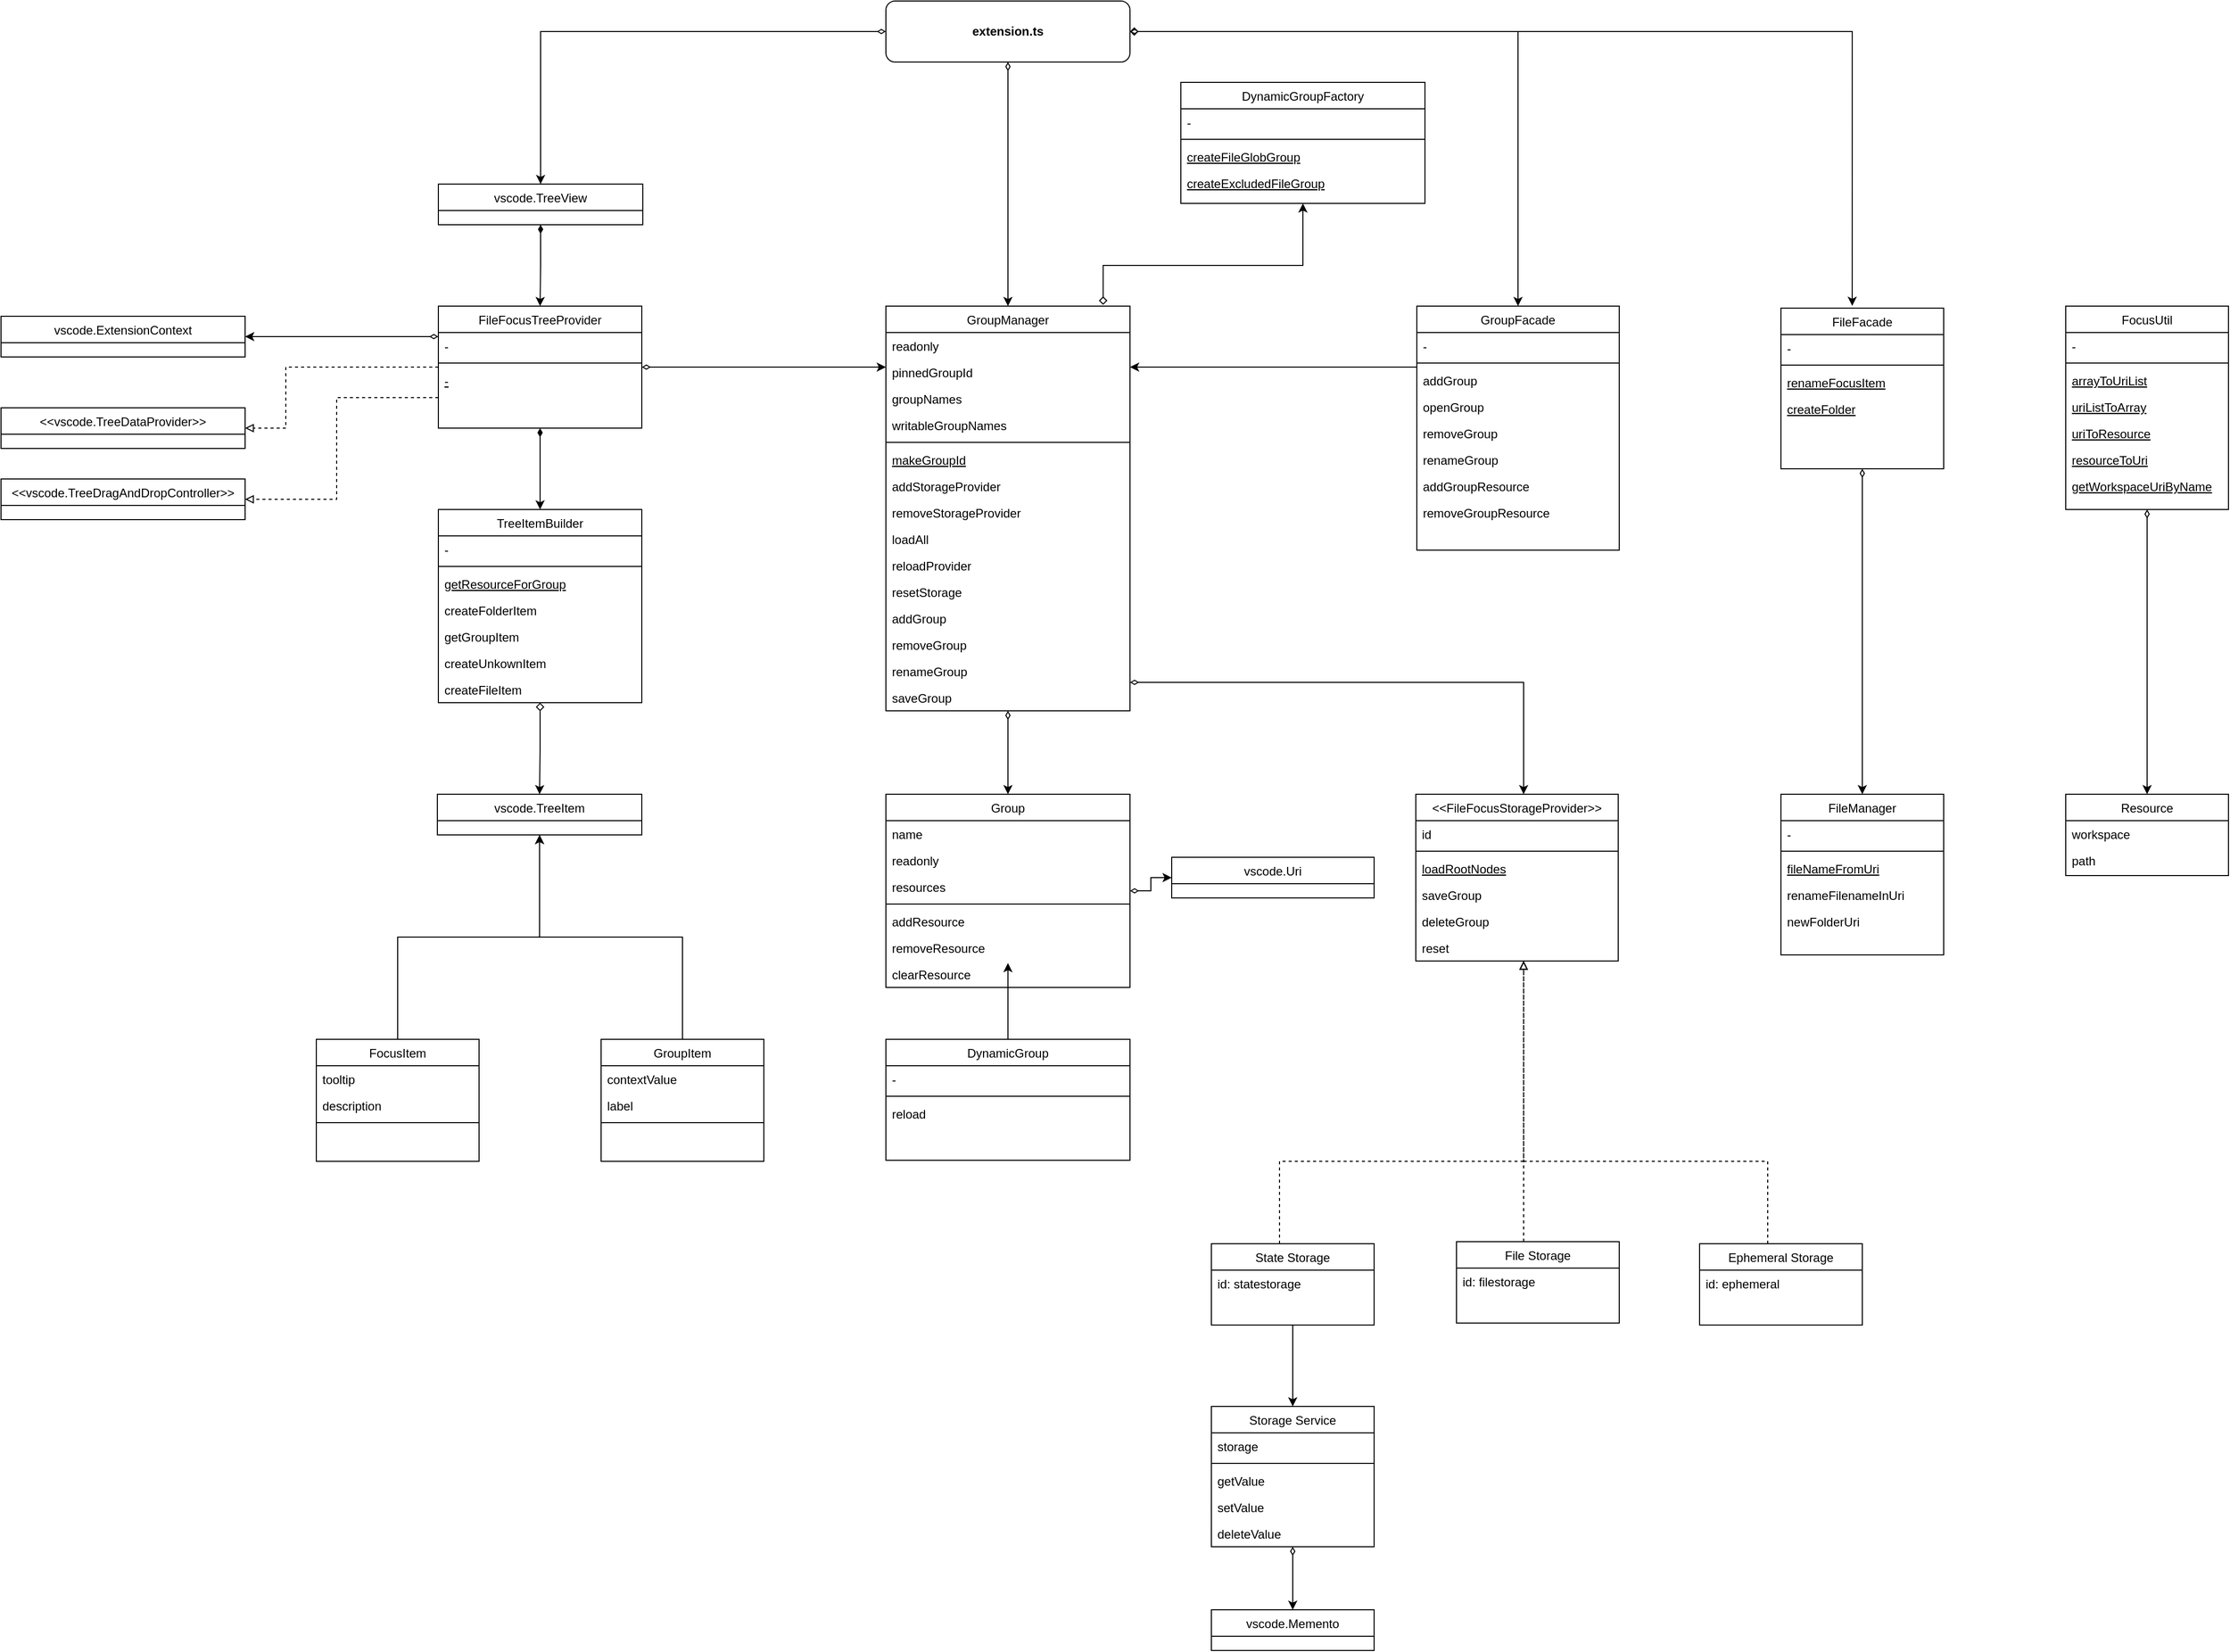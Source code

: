 <mxfile>
    <diagram id="C5RBs43oDa-KdzZeNtuy" name="Page-1">
        <mxGraphModel dx="151" dy="1653" grid="1" gridSize="10" guides="1" tooltips="1" connect="1" arrows="1" fold="1" page="1" pageScale="1" pageWidth="827" pageHeight="1169" math="0" shadow="0">
            <root>
                <mxCell id="WIyWlLk6GJQsqaUBKTNV-0"/>
                <mxCell id="WIyWlLk6GJQsqaUBKTNV-1" parent="WIyWlLk6GJQsqaUBKTNV-0"/>
                <mxCell id="tb0Ajru5CgpvKeTH0IVj-157" style="edgeStyle=orthogonalEdgeStyle;rounded=0;orthogonalLoop=1;jettySize=auto;html=1;entryX=0.5;entryY=0;entryDx=0;entryDy=0;startArrow=diamondThin;startFill=0;" parent="WIyWlLk6GJQsqaUBKTNV-1" source="tb0Ajru5CgpvKeTH0IVj-0" target="tb0Ajru5CgpvKeTH0IVj-155" edge="1">
                    <mxGeometry relative="1" as="geometry"/>
                </mxCell>
                <mxCell id="tb0Ajru5CgpvKeTH0IVj-0" value="Storage Service" style="swimlane;fontStyle=0;align=center;verticalAlign=top;childLayout=stackLayout;horizontal=1;startSize=26;horizontalStack=0;resizeParent=1;resizeLast=0;collapsible=1;marginBottom=0;rounded=0;shadow=0;strokeWidth=1;" parent="WIyWlLk6GJQsqaUBKTNV-1" vertex="1">
                    <mxGeometry x="2080" y="1162" width="160" height="138" as="geometry">
                        <mxRectangle x="130" y="380" width="160" height="26" as="alternateBounds"/>
                    </mxGeometry>
                </mxCell>
                <mxCell id="tb0Ajru5CgpvKeTH0IVj-1" value="storage" style="text;align=left;verticalAlign=top;spacingLeft=4;spacingRight=4;overflow=hidden;rotatable=0;points=[[0,0.5],[1,0.5]];portConstraint=eastwest;" parent="tb0Ajru5CgpvKeTH0IVj-0" vertex="1">
                    <mxGeometry y="26" width="160" height="26" as="geometry"/>
                </mxCell>
                <mxCell id="tb0Ajru5CgpvKeTH0IVj-3" value="" style="line;html=1;strokeWidth=1;align=left;verticalAlign=middle;spacingTop=-1;spacingLeft=3;spacingRight=3;rotatable=0;labelPosition=right;points=[];portConstraint=eastwest;" parent="tb0Ajru5CgpvKeTH0IVj-0" vertex="1">
                    <mxGeometry y="52" width="160" height="8" as="geometry"/>
                </mxCell>
                <mxCell id="tb0Ajru5CgpvKeTH0IVj-4" value="getValue" style="text;align=left;verticalAlign=top;spacingLeft=4;spacingRight=4;overflow=hidden;rotatable=0;points=[[0,0.5],[1,0.5]];portConstraint=eastwest;fontStyle=0" parent="tb0Ajru5CgpvKeTH0IVj-0" vertex="1">
                    <mxGeometry y="60" width="160" height="26" as="geometry"/>
                </mxCell>
                <mxCell id="tb0Ajru5CgpvKeTH0IVj-5" value="setValue" style="text;align=left;verticalAlign=top;spacingLeft=4;spacingRight=4;overflow=hidden;rotatable=0;points=[[0,0.5],[1,0.5]];portConstraint=eastwest;" parent="tb0Ajru5CgpvKeTH0IVj-0" vertex="1">
                    <mxGeometry y="86" width="160" height="26" as="geometry"/>
                </mxCell>
                <mxCell id="tb0Ajru5CgpvKeTH0IVj-156" value="deleteValue" style="text;align=left;verticalAlign=top;spacingLeft=4;spacingRight=4;overflow=hidden;rotatable=0;points=[[0,0.5],[1,0.5]];portConstraint=eastwest;" parent="tb0Ajru5CgpvKeTH0IVj-0" vertex="1">
                    <mxGeometry y="112" width="160" height="26" as="geometry"/>
                </mxCell>
                <mxCell id="tb0Ajru5CgpvKeTH0IVj-40" style="edgeStyle=orthogonalEdgeStyle;rounded=0;orthogonalLoop=1;jettySize=auto;html=1;dashed=1;endArrow=block;endFill=0;" parent="WIyWlLk6GJQsqaUBKTNV-1" source="tb0Ajru5CgpvKeTH0IVj-13" target="tb0Ajru5CgpvKeTH0IVj-28" edge="1">
                    <mxGeometry relative="1" as="geometry">
                        <Array as="points">
                            <mxPoint x="2147" y="921"/>
                            <mxPoint x="2387" y="921"/>
                        </Array>
                    </mxGeometry>
                </mxCell>
                <mxCell id="tb0Ajru5CgpvKeTH0IVj-158" style="edgeStyle=orthogonalEdgeStyle;rounded=0;orthogonalLoop=1;jettySize=auto;html=1;entryX=0.5;entryY=0;entryDx=0;entryDy=0;" parent="WIyWlLk6GJQsqaUBKTNV-1" source="tb0Ajru5CgpvKeTH0IVj-13" target="tb0Ajru5CgpvKeTH0IVj-0" edge="1">
                    <mxGeometry relative="1" as="geometry"/>
                </mxCell>
                <mxCell id="tb0Ajru5CgpvKeTH0IVj-13" value="State Storage" style="swimlane;fontStyle=0;align=center;verticalAlign=top;childLayout=stackLayout;horizontal=1;startSize=26;horizontalStack=0;resizeParent=1;resizeLast=0;collapsible=1;marginBottom=0;rounded=0;shadow=0;strokeWidth=1;" parent="WIyWlLk6GJQsqaUBKTNV-1" vertex="1">
                    <mxGeometry x="2080" y="1002" width="160" height="80" as="geometry">
                        <mxRectangle x="130" y="380" width="160" height="26" as="alternateBounds"/>
                    </mxGeometry>
                </mxCell>
                <mxCell id="tb0Ajru5CgpvKeTH0IVj-14" value="id: statestorage" style="text;align=left;verticalAlign=top;spacingLeft=4;spacingRight=4;overflow=hidden;rotatable=0;points=[[0,0.5],[1,0.5]];portConstraint=eastwest;" parent="tb0Ajru5CgpvKeTH0IVj-13" vertex="1">
                    <mxGeometry y="26" width="160" height="26" as="geometry"/>
                </mxCell>
                <mxCell id="tb0Ajru5CgpvKeTH0IVj-41" style="edgeStyle=orthogonalEdgeStyle;rounded=0;orthogonalLoop=1;jettySize=auto;html=1;dashed=1;endArrow=block;endFill=0;" parent="WIyWlLk6GJQsqaUBKTNV-1" source="tb0Ajru5CgpvKeTH0IVj-18" target="tb0Ajru5CgpvKeTH0IVj-28" edge="1">
                    <mxGeometry relative="1" as="geometry">
                        <Array as="points">
                            <mxPoint x="2387" y="893"/>
                            <mxPoint x="2387" y="893"/>
                        </Array>
                    </mxGeometry>
                </mxCell>
                <mxCell id="tb0Ajru5CgpvKeTH0IVj-18" value="File Storage" style="swimlane;fontStyle=0;align=center;verticalAlign=top;childLayout=stackLayout;horizontal=1;startSize=26;horizontalStack=0;resizeParent=1;resizeLast=0;collapsible=1;marginBottom=0;rounded=0;shadow=0;strokeWidth=1;" parent="WIyWlLk6GJQsqaUBKTNV-1" vertex="1">
                    <mxGeometry x="2321" y="1000" width="160" height="80" as="geometry">
                        <mxRectangle x="130" y="380" width="160" height="26" as="alternateBounds"/>
                    </mxGeometry>
                </mxCell>
                <mxCell id="tb0Ajru5CgpvKeTH0IVj-19" value="id: filestorage" style="text;align=left;verticalAlign=top;spacingLeft=4;spacingRight=4;overflow=hidden;rotatable=0;points=[[0,0.5],[1,0.5]];portConstraint=eastwest;" parent="tb0Ajru5CgpvKeTH0IVj-18" vertex="1">
                    <mxGeometry y="26" width="160" height="26" as="geometry"/>
                </mxCell>
                <mxCell id="tb0Ajru5CgpvKeTH0IVj-39" style="edgeStyle=orthogonalEdgeStyle;rounded=0;orthogonalLoop=1;jettySize=auto;html=1;dashed=1;endArrow=block;endFill=0;" parent="WIyWlLk6GJQsqaUBKTNV-1" source="tb0Ajru5CgpvKeTH0IVj-23" target="tb0Ajru5CgpvKeTH0IVj-28" edge="1">
                    <mxGeometry relative="1" as="geometry">
                        <Array as="points">
                            <mxPoint x="2627" y="921"/>
                            <mxPoint x="2387" y="921"/>
                        </Array>
                    </mxGeometry>
                </mxCell>
                <mxCell id="tb0Ajru5CgpvKeTH0IVj-23" value="Ephemeral Storage" style="swimlane;fontStyle=0;align=center;verticalAlign=top;childLayout=stackLayout;horizontal=1;startSize=26;horizontalStack=0;resizeParent=1;resizeLast=0;collapsible=1;marginBottom=0;rounded=0;shadow=0;strokeWidth=1;" parent="WIyWlLk6GJQsqaUBKTNV-1" vertex="1">
                    <mxGeometry x="2560" y="1002" width="160" height="80" as="geometry">
                        <mxRectangle x="130" y="380" width="160" height="26" as="alternateBounds"/>
                    </mxGeometry>
                </mxCell>
                <mxCell id="tb0Ajru5CgpvKeTH0IVj-24" value="id: ephemeral" style="text;align=left;verticalAlign=top;spacingLeft=4;spacingRight=4;overflow=hidden;rotatable=0;points=[[0,0.5],[1,0.5]];portConstraint=eastwest;" parent="tb0Ajru5CgpvKeTH0IVj-23" vertex="1">
                    <mxGeometry y="26" width="160" height="26" as="geometry"/>
                </mxCell>
                <mxCell id="tb0Ajru5CgpvKeTH0IVj-28" value="&lt;&lt;FileFocusStorageProvider&gt;&gt;" style="swimlane;fontStyle=0;align=center;verticalAlign=top;childLayout=stackLayout;horizontal=1;startSize=26;horizontalStack=0;resizeParent=1;resizeLast=0;collapsible=1;marginBottom=0;rounded=0;shadow=0;strokeWidth=1;" parent="WIyWlLk6GJQsqaUBKTNV-1" vertex="1">
                    <mxGeometry x="2281" y="560" width="199" height="164" as="geometry">
                        <mxRectangle x="130" y="380" width="160" height="26" as="alternateBounds"/>
                    </mxGeometry>
                </mxCell>
                <mxCell id="tb0Ajru5CgpvKeTH0IVj-29" value="id" style="text;align=left;verticalAlign=top;spacingLeft=4;spacingRight=4;overflow=hidden;rotatable=0;points=[[0,0.5],[1,0.5]];portConstraint=eastwest;" parent="tb0Ajru5CgpvKeTH0IVj-28" vertex="1">
                    <mxGeometry y="26" width="199" height="26" as="geometry"/>
                </mxCell>
                <mxCell id="tb0Ajru5CgpvKeTH0IVj-30" value="" style="line;html=1;strokeWidth=1;align=left;verticalAlign=middle;spacingTop=-1;spacingLeft=3;spacingRight=3;rotatable=0;labelPosition=right;points=[];portConstraint=eastwest;" parent="tb0Ajru5CgpvKeTH0IVj-28" vertex="1">
                    <mxGeometry y="52" width="199" height="8" as="geometry"/>
                </mxCell>
                <mxCell id="tb0Ajru5CgpvKeTH0IVj-31" value="loadRootNodes" style="text;align=left;verticalAlign=top;spacingLeft=4;spacingRight=4;overflow=hidden;rotatable=0;points=[[0,0.5],[1,0.5]];portConstraint=eastwest;fontStyle=4" parent="tb0Ajru5CgpvKeTH0IVj-28" vertex="1">
                    <mxGeometry y="60" width="199" height="26" as="geometry"/>
                </mxCell>
                <mxCell id="tb0Ajru5CgpvKeTH0IVj-32" value="saveGroup" style="text;align=left;verticalAlign=top;spacingLeft=4;spacingRight=4;overflow=hidden;rotatable=0;points=[[0,0.5],[1,0.5]];portConstraint=eastwest;" parent="tb0Ajru5CgpvKeTH0IVj-28" vertex="1">
                    <mxGeometry y="86" width="199" height="26" as="geometry"/>
                </mxCell>
                <mxCell id="tb0Ajru5CgpvKeTH0IVj-33" value="deleteGroup" style="text;align=left;verticalAlign=top;spacingLeft=4;spacingRight=4;overflow=hidden;rotatable=0;points=[[0,0.5],[1,0.5]];portConstraint=eastwest;" parent="tb0Ajru5CgpvKeTH0IVj-28" vertex="1">
                    <mxGeometry y="112" width="199" height="26" as="geometry"/>
                </mxCell>
                <mxCell id="tb0Ajru5CgpvKeTH0IVj-34" value="reset" style="text;align=left;verticalAlign=top;spacingLeft=4;spacingRight=4;overflow=hidden;rotatable=0;points=[[0,0.5],[1,0.5]];portConstraint=eastwest;" parent="tb0Ajru5CgpvKeTH0IVj-28" vertex="1">
                    <mxGeometry y="138" width="199" height="26" as="geometry"/>
                </mxCell>
                <mxCell id="tb0Ajru5CgpvKeTH0IVj-77" style="edgeStyle=orthogonalEdgeStyle;rounded=0;orthogonalLoop=1;jettySize=auto;html=1;entryX=1;entryY=0.5;entryDx=0;entryDy=0;dashed=1;endArrow=block;endFill=0;" parent="WIyWlLk6GJQsqaUBKTNV-1" source="tb0Ajru5CgpvKeTH0IVj-42" target="tb0Ajru5CgpvKeTH0IVj-62" edge="1">
                    <mxGeometry relative="1" as="geometry">
                        <Array as="points">
                            <mxPoint x="1170" y="140"/>
                            <mxPoint x="1170" y="200"/>
                        </Array>
                    </mxGeometry>
                </mxCell>
                <mxCell id="tb0Ajru5CgpvKeTH0IVj-78" style="edgeStyle=orthogonalEdgeStyle;rounded=0;orthogonalLoop=1;jettySize=auto;html=1;entryX=1;entryY=0.5;entryDx=0;entryDy=0;endArrow=block;endFill=0;dashed=1;" parent="WIyWlLk6GJQsqaUBKTNV-1" source="tb0Ajru5CgpvKeTH0IVj-42" target="tb0Ajru5CgpvKeTH0IVj-69" edge="1">
                    <mxGeometry relative="1" as="geometry">
                        <Array as="points">
                            <mxPoint x="1220" y="170"/>
                            <mxPoint x="1220" y="270"/>
                        </Array>
                    </mxGeometry>
                </mxCell>
                <mxCell id="tb0Ajru5CgpvKeTH0IVj-147" style="edgeStyle=orthogonalEdgeStyle;rounded=0;orthogonalLoop=1;jettySize=auto;html=1;startArrow=diamondThin;startFill=1;" parent="WIyWlLk6GJQsqaUBKTNV-1" source="tb0Ajru5CgpvKeTH0IVj-42" target="tb0Ajru5CgpvKeTH0IVj-57" edge="1">
                    <mxGeometry relative="1" as="geometry"/>
                </mxCell>
                <mxCell id="tb0Ajru5CgpvKeTH0IVj-149" style="edgeStyle=orthogonalEdgeStyle;rounded=0;orthogonalLoop=1;jettySize=auto;html=1;startArrow=diamondThin;startFill=0;" parent="WIyWlLk6GJQsqaUBKTNV-1" source="tb0Ajru5CgpvKeTH0IVj-42" target="tb0Ajru5CgpvKeTH0IVj-148" edge="1">
                    <mxGeometry relative="1" as="geometry">
                        <mxPoint x="1820" y="230" as="sourcePoint"/>
                        <mxPoint x="1570" y="-180" as="targetPoint"/>
                        <Array as="points">
                            <mxPoint x="1290" y="110"/>
                            <mxPoint x="1290" y="110"/>
                        </Array>
                    </mxGeometry>
                </mxCell>
                <mxCell id="tb0Ajru5CgpvKeTH0IVj-162" style="edgeStyle=orthogonalEdgeStyle;rounded=0;orthogonalLoop=1;jettySize=auto;html=1;startArrow=diamondThin;startFill=0;" parent="WIyWlLk6GJQsqaUBKTNV-1" source="tb0Ajru5CgpvKeTH0IVj-42" target="tb0Ajru5CgpvKeTH0IVj-107" edge="1">
                    <mxGeometry relative="1" as="geometry">
                        <Array as="points">
                            <mxPoint x="1710" y="140"/>
                            <mxPoint x="1710" y="140"/>
                        </Array>
                    </mxGeometry>
                </mxCell>
                <mxCell id="tb0Ajru5CgpvKeTH0IVj-42" value="FileFocusTreeProvider" style="swimlane;fontStyle=0;align=center;verticalAlign=top;childLayout=stackLayout;horizontal=1;startSize=26;horizontalStack=0;resizeParent=1;resizeLast=0;collapsible=1;marginBottom=0;rounded=0;shadow=0;strokeWidth=1;" parent="WIyWlLk6GJQsqaUBKTNV-1" vertex="1">
                    <mxGeometry x="1320" y="80" width="200" height="120" as="geometry">
                        <mxRectangle x="130" y="380" width="160" height="26" as="alternateBounds"/>
                    </mxGeometry>
                </mxCell>
                <mxCell id="tb0Ajru5CgpvKeTH0IVj-43" value="-" style="text;align=left;verticalAlign=top;spacingLeft=4;spacingRight=4;overflow=hidden;rotatable=0;points=[[0,0.5],[1,0.5]];portConstraint=eastwest;" parent="tb0Ajru5CgpvKeTH0IVj-42" vertex="1">
                    <mxGeometry y="26" width="200" height="26" as="geometry"/>
                </mxCell>
                <mxCell id="tb0Ajru5CgpvKeTH0IVj-44" value="" style="line;html=1;strokeWidth=1;align=left;verticalAlign=middle;spacingTop=-1;spacingLeft=3;spacingRight=3;rotatable=0;labelPosition=right;points=[];portConstraint=eastwest;" parent="tb0Ajru5CgpvKeTH0IVj-42" vertex="1">
                    <mxGeometry y="52" width="200" height="8" as="geometry"/>
                </mxCell>
                <mxCell id="tb0Ajru5CgpvKeTH0IVj-45" value="-" style="text;align=left;verticalAlign=top;spacingLeft=4;spacingRight=4;overflow=hidden;rotatable=0;points=[[0,0.5],[1,0.5]];portConstraint=eastwest;fontStyle=4" parent="tb0Ajru5CgpvKeTH0IVj-42" vertex="1">
                    <mxGeometry y="60" width="200" height="26" as="geometry"/>
                </mxCell>
                <mxCell id="tb0Ajru5CgpvKeTH0IVj-76" style="edgeStyle=orthogonalEdgeStyle;rounded=0;orthogonalLoop=1;jettySize=auto;html=1;entryX=0.5;entryY=1;entryDx=0;entryDy=0;" parent="WIyWlLk6GJQsqaUBKTNV-1" source="tb0Ajru5CgpvKeTH0IVj-47" target="tb0Ajru5CgpvKeTH0IVj-70" edge="1">
                    <mxGeometry relative="1" as="geometry"/>
                </mxCell>
                <mxCell id="tb0Ajru5CgpvKeTH0IVj-47" value="FocusItem" style="swimlane;fontStyle=0;align=center;verticalAlign=top;childLayout=stackLayout;horizontal=1;startSize=26;horizontalStack=0;resizeParent=1;resizeLast=0;collapsible=1;marginBottom=0;rounded=0;shadow=0;strokeWidth=1;" parent="WIyWlLk6GJQsqaUBKTNV-1" vertex="1">
                    <mxGeometry x="1200" y="801" width="160" height="120" as="geometry">
                        <mxRectangle x="130" y="380" width="160" height="26" as="alternateBounds"/>
                    </mxGeometry>
                </mxCell>
                <mxCell id="tb0Ajru5CgpvKeTH0IVj-48" value="tooltip" style="text;align=left;verticalAlign=top;spacingLeft=4;spacingRight=4;overflow=hidden;rotatable=0;points=[[0,0.5],[1,0.5]];portConstraint=eastwest;" parent="tb0Ajru5CgpvKeTH0IVj-47" vertex="1">
                    <mxGeometry y="26" width="160" height="26" as="geometry"/>
                </mxCell>
                <mxCell id="tb0Ajru5CgpvKeTH0IVj-50" value="description" style="text;align=left;verticalAlign=top;spacingLeft=4;spacingRight=4;overflow=hidden;rotatable=0;points=[[0,0.5],[1,0.5]];portConstraint=eastwest;fontStyle=0" parent="tb0Ajru5CgpvKeTH0IVj-47" vertex="1">
                    <mxGeometry y="52" width="160" height="26" as="geometry"/>
                </mxCell>
                <mxCell id="tb0Ajru5CgpvKeTH0IVj-49" value="" style="line;html=1;strokeWidth=1;align=left;verticalAlign=middle;spacingTop=-1;spacingLeft=3;spacingRight=3;rotatable=0;labelPosition=right;points=[];portConstraint=eastwest;" parent="tb0Ajru5CgpvKeTH0IVj-47" vertex="1">
                    <mxGeometry y="78" width="160" height="8" as="geometry"/>
                </mxCell>
                <mxCell id="tb0Ajru5CgpvKeTH0IVj-75" style="edgeStyle=orthogonalEdgeStyle;rounded=0;orthogonalLoop=1;jettySize=auto;html=1;entryX=0.5;entryY=1;entryDx=0;entryDy=0;" parent="WIyWlLk6GJQsqaUBKTNV-1" source="tb0Ajru5CgpvKeTH0IVj-52" target="tb0Ajru5CgpvKeTH0IVj-70" edge="1">
                    <mxGeometry relative="1" as="geometry"/>
                </mxCell>
                <mxCell id="tb0Ajru5CgpvKeTH0IVj-52" value="GroupItem" style="swimlane;fontStyle=0;align=center;verticalAlign=top;childLayout=stackLayout;horizontal=1;startSize=26;horizontalStack=0;resizeParent=1;resizeLast=0;collapsible=1;marginBottom=0;rounded=0;shadow=0;strokeWidth=1;" parent="WIyWlLk6GJQsqaUBKTNV-1" vertex="1">
                    <mxGeometry x="1480" y="801" width="160" height="120" as="geometry">
                        <mxRectangle x="130" y="380" width="160" height="26" as="alternateBounds"/>
                    </mxGeometry>
                </mxCell>
                <mxCell id="tb0Ajru5CgpvKeTH0IVj-53" value="contextValue" style="text;align=left;verticalAlign=top;spacingLeft=4;spacingRight=4;overflow=hidden;rotatable=0;points=[[0,0.5],[1,0.5]];portConstraint=eastwest;" parent="tb0Ajru5CgpvKeTH0IVj-52" vertex="1">
                    <mxGeometry y="26" width="160" height="26" as="geometry"/>
                </mxCell>
                <mxCell id="tb0Ajru5CgpvKeTH0IVj-55" value="label" style="text;align=left;verticalAlign=top;spacingLeft=4;spacingRight=4;overflow=hidden;rotatable=0;points=[[0,0.5],[1,0.5]];portConstraint=eastwest;fontStyle=0" parent="tb0Ajru5CgpvKeTH0IVj-52" vertex="1">
                    <mxGeometry y="52" width="160" height="26" as="geometry"/>
                </mxCell>
                <mxCell id="tb0Ajru5CgpvKeTH0IVj-54" value="" style="line;html=1;strokeWidth=1;align=left;verticalAlign=middle;spacingTop=-1;spacingLeft=3;spacingRight=3;rotatable=0;labelPosition=right;points=[];portConstraint=eastwest;" parent="tb0Ajru5CgpvKeTH0IVj-52" vertex="1">
                    <mxGeometry y="78" width="160" height="8" as="geometry"/>
                </mxCell>
                <mxCell id="tb0Ajru5CgpvKeTH0IVj-151" style="edgeStyle=orthogonalEdgeStyle;rounded=0;orthogonalLoop=1;jettySize=auto;html=1;startArrow=diamond;startFill=0;" parent="WIyWlLk6GJQsqaUBKTNV-1" source="tb0Ajru5CgpvKeTH0IVj-57" target="tb0Ajru5CgpvKeTH0IVj-70" edge="1">
                    <mxGeometry relative="1" as="geometry"/>
                </mxCell>
                <mxCell id="tb0Ajru5CgpvKeTH0IVj-57" value="TreeItemBuilder" style="swimlane;fontStyle=0;align=center;verticalAlign=top;childLayout=stackLayout;horizontal=1;startSize=26;horizontalStack=0;resizeParent=1;resizeLast=0;collapsible=1;marginBottom=0;rounded=0;shadow=0;strokeWidth=1;" parent="WIyWlLk6GJQsqaUBKTNV-1" vertex="1">
                    <mxGeometry x="1320" y="280" width="200" height="190" as="geometry">
                        <mxRectangle x="130" y="380" width="160" height="26" as="alternateBounds"/>
                    </mxGeometry>
                </mxCell>
                <mxCell id="tb0Ajru5CgpvKeTH0IVj-58" value="-" style="text;align=left;verticalAlign=top;spacingLeft=4;spacingRight=4;overflow=hidden;rotatable=0;points=[[0,0.5],[1,0.5]];portConstraint=eastwest;" parent="tb0Ajru5CgpvKeTH0IVj-57" vertex="1">
                    <mxGeometry y="26" width="200" height="26" as="geometry"/>
                </mxCell>
                <mxCell id="tb0Ajru5CgpvKeTH0IVj-59" value="" style="line;html=1;strokeWidth=1;align=left;verticalAlign=middle;spacingTop=-1;spacingLeft=3;spacingRight=3;rotatable=0;labelPosition=right;points=[];portConstraint=eastwest;" parent="tb0Ajru5CgpvKeTH0IVj-57" vertex="1">
                    <mxGeometry y="52" width="200" height="8" as="geometry"/>
                </mxCell>
                <mxCell id="tb0Ajru5CgpvKeTH0IVj-60" value="getResourceForGroup&#10;" style="text;align=left;verticalAlign=top;spacingLeft=4;spacingRight=4;overflow=hidden;rotatable=0;points=[[0,0.5],[1,0.5]];portConstraint=eastwest;fontStyle=4" parent="tb0Ajru5CgpvKeTH0IVj-57" vertex="1">
                    <mxGeometry y="60" width="200" height="26" as="geometry"/>
                </mxCell>
                <mxCell id="tb0Ajru5CgpvKeTH0IVj-61" value="createFolderItem" style="text;align=left;verticalAlign=top;spacingLeft=4;spacingRight=4;overflow=hidden;rotatable=0;points=[[0,0.5],[1,0.5]];portConstraint=eastwest;" parent="tb0Ajru5CgpvKeTH0IVj-57" vertex="1">
                    <mxGeometry y="86" width="200" height="26" as="geometry"/>
                </mxCell>
                <mxCell id="tb0Ajru5CgpvKeTH0IVj-79" value="getGroupItem" style="text;align=left;verticalAlign=top;spacingLeft=4;spacingRight=4;overflow=hidden;rotatable=0;points=[[0,0.5],[1,0.5]];portConstraint=eastwest;" parent="tb0Ajru5CgpvKeTH0IVj-57" vertex="1">
                    <mxGeometry y="112" width="200" height="26" as="geometry"/>
                </mxCell>
                <mxCell id="tb0Ajru5CgpvKeTH0IVj-80" value="createUnkownItem" style="text;align=left;verticalAlign=top;spacingLeft=4;spacingRight=4;overflow=hidden;rotatable=0;points=[[0,0.5],[1,0.5]];portConstraint=eastwest;" parent="tb0Ajru5CgpvKeTH0IVj-57" vertex="1">
                    <mxGeometry y="138" width="200" height="26" as="geometry"/>
                </mxCell>
                <mxCell id="tb0Ajru5CgpvKeTH0IVj-81" value="createFileItem" style="text;align=left;verticalAlign=top;spacingLeft=4;spacingRight=4;overflow=hidden;rotatable=0;points=[[0,0.5],[1,0.5]];portConstraint=eastwest;" parent="tb0Ajru5CgpvKeTH0IVj-57" vertex="1">
                    <mxGeometry y="164" width="200" height="26" as="geometry"/>
                </mxCell>
                <mxCell id="tb0Ajru5CgpvKeTH0IVj-62" value="&lt;&lt;vscode.TreeDataProvider&gt;&gt;" style="swimlane;fontStyle=0;align=center;verticalAlign=top;childLayout=stackLayout;horizontal=1;startSize=26;horizontalStack=0;resizeParent=1;resizeLast=0;collapsible=1;marginBottom=0;rounded=0;shadow=0;strokeWidth=1;" parent="WIyWlLk6GJQsqaUBKTNV-1" vertex="1">
                    <mxGeometry x="890" y="180" width="240" height="40" as="geometry">
                        <mxRectangle x="130" y="380" width="160" height="26" as="alternateBounds"/>
                    </mxGeometry>
                </mxCell>
                <mxCell id="tb0Ajru5CgpvKeTH0IVj-69" value="&lt;&lt;vscode.TreeDragAndDropController&gt;&gt;" style="swimlane;fontStyle=0;align=center;verticalAlign=top;childLayout=stackLayout;horizontal=1;startSize=26;horizontalStack=0;resizeParent=1;resizeLast=0;collapsible=1;marginBottom=0;rounded=0;shadow=0;strokeWidth=1;" parent="WIyWlLk6GJQsqaUBKTNV-1" vertex="1">
                    <mxGeometry x="890" y="250" width="240" height="40" as="geometry">
                        <mxRectangle x="130" y="380" width="160" height="26" as="alternateBounds"/>
                    </mxGeometry>
                </mxCell>
                <mxCell id="tb0Ajru5CgpvKeTH0IVj-70" value="vscode.TreeItem" style="swimlane;fontStyle=0;align=center;verticalAlign=top;childLayout=stackLayout;horizontal=1;startSize=26;horizontalStack=0;resizeParent=1;resizeLast=0;collapsible=1;marginBottom=0;rounded=0;shadow=0;strokeWidth=1;" parent="WIyWlLk6GJQsqaUBKTNV-1" vertex="1">
                    <mxGeometry x="1319" y="560" width="201" height="40" as="geometry">
                        <mxRectangle x="130" y="380" width="160" height="26" as="alternateBounds"/>
                    </mxGeometry>
                </mxCell>
                <mxCell id="tb0Ajru5CgpvKeTH0IVj-160" style="edgeStyle=orthogonalEdgeStyle;rounded=0;orthogonalLoop=1;jettySize=auto;html=1;entryX=0.5;entryY=0;entryDx=0;entryDy=0;startArrow=diamondThin;startFill=0;" parent="WIyWlLk6GJQsqaUBKTNV-1" source="tb0Ajru5CgpvKeTH0IVj-82" target="tb0Ajru5CgpvKeTH0IVj-87" edge="1">
                    <mxGeometry relative="1" as="geometry">
                        <Array as="points"/>
                    </mxGeometry>
                </mxCell>
                <mxCell id="tb0Ajru5CgpvKeTH0IVj-82" value="FileFacade" style="swimlane;fontStyle=0;align=center;verticalAlign=top;childLayout=stackLayout;horizontal=1;startSize=26;horizontalStack=0;resizeParent=1;resizeLast=0;collapsible=1;marginBottom=0;rounded=0;shadow=0;strokeWidth=1;" parent="WIyWlLk6GJQsqaUBKTNV-1" vertex="1">
                    <mxGeometry x="2640" y="82" width="160" height="158" as="geometry">
                        <mxRectangle x="130" y="380" width="160" height="26" as="alternateBounds"/>
                    </mxGeometry>
                </mxCell>
                <mxCell id="tb0Ajru5CgpvKeTH0IVj-83" value="-" style="text;align=left;verticalAlign=top;spacingLeft=4;spacingRight=4;overflow=hidden;rotatable=0;points=[[0,0.5],[1,0.5]];portConstraint=eastwest;" parent="tb0Ajru5CgpvKeTH0IVj-82" vertex="1">
                    <mxGeometry y="26" width="160" height="26" as="geometry"/>
                </mxCell>
                <mxCell id="tb0Ajru5CgpvKeTH0IVj-84" value="" style="line;html=1;strokeWidth=1;align=left;verticalAlign=middle;spacingTop=-1;spacingLeft=3;spacingRight=3;rotatable=0;labelPosition=right;points=[];portConstraint=eastwest;" parent="tb0Ajru5CgpvKeTH0IVj-82" vertex="1">
                    <mxGeometry y="52" width="160" height="8" as="geometry"/>
                </mxCell>
                <mxCell id="tb0Ajru5CgpvKeTH0IVj-85" value="renameFocusItem" style="text;align=left;verticalAlign=top;spacingLeft=4;spacingRight=4;overflow=hidden;rotatable=0;points=[[0,0.5],[1,0.5]];portConstraint=eastwest;fontStyle=4" parent="tb0Ajru5CgpvKeTH0IVj-82" vertex="1">
                    <mxGeometry y="60" width="160" height="26" as="geometry"/>
                </mxCell>
                <mxCell id="tb0Ajru5CgpvKeTH0IVj-86" value="createFolder" style="text;align=left;verticalAlign=top;spacingLeft=4;spacingRight=4;overflow=hidden;rotatable=0;points=[[0,0.5],[1,0.5]];portConstraint=eastwest;fontStyle=4" parent="tb0Ajru5CgpvKeTH0IVj-82" vertex="1">
                    <mxGeometry y="86" width="160" height="26" as="geometry"/>
                </mxCell>
                <mxCell id="tb0Ajru5CgpvKeTH0IVj-87" value="FileManager" style="swimlane;fontStyle=0;align=center;verticalAlign=top;childLayout=stackLayout;horizontal=1;startSize=26;horizontalStack=0;resizeParent=1;resizeLast=0;collapsible=1;marginBottom=0;rounded=0;shadow=0;strokeWidth=1;" parent="WIyWlLk6GJQsqaUBKTNV-1" vertex="1">
                    <mxGeometry x="2640" y="560" width="160" height="158" as="geometry">
                        <mxRectangle x="130" y="380" width="160" height="26" as="alternateBounds"/>
                    </mxGeometry>
                </mxCell>
                <mxCell id="tb0Ajru5CgpvKeTH0IVj-88" value="-" style="text;align=left;verticalAlign=top;spacingLeft=4;spacingRight=4;overflow=hidden;rotatable=0;points=[[0,0.5],[1,0.5]];portConstraint=eastwest;" parent="tb0Ajru5CgpvKeTH0IVj-87" vertex="1">
                    <mxGeometry y="26" width="160" height="26" as="geometry"/>
                </mxCell>
                <mxCell id="tb0Ajru5CgpvKeTH0IVj-89" value="" style="line;html=1;strokeWidth=1;align=left;verticalAlign=middle;spacingTop=-1;spacingLeft=3;spacingRight=3;rotatable=0;labelPosition=right;points=[];portConstraint=eastwest;" parent="tb0Ajru5CgpvKeTH0IVj-87" vertex="1">
                    <mxGeometry y="52" width="160" height="8" as="geometry"/>
                </mxCell>
                <mxCell id="tb0Ajru5CgpvKeTH0IVj-90" value="fileNameFromUri" style="text;align=left;verticalAlign=top;spacingLeft=4;spacingRight=4;overflow=hidden;rotatable=0;points=[[0,0.5],[1,0.5]];portConstraint=eastwest;fontStyle=4" parent="tb0Ajru5CgpvKeTH0IVj-87" vertex="1">
                    <mxGeometry y="60" width="160" height="26" as="geometry"/>
                </mxCell>
                <mxCell id="tb0Ajru5CgpvKeTH0IVj-91" value="renameFilenameInUri" style="text;align=left;verticalAlign=top;spacingLeft=4;spacingRight=4;overflow=hidden;rotatable=0;points=[[0,0.5],[1,0.5]];portConstraint=eastwest;" parent="tb0Ajru5CgpvKeTH0IVj-87" vertex="1">
                    <mxGeometry y="86" width="160" height="26" as="geometry"/>
                </mxCell>
                <mxCell id="tb0Ajru5CgpvKeTH0IVj-112" value="newFolderUri" style="text;align=left;verticalAlign=top;spacingLeft=4;spacingRight=4;overflow=hidden;rotatable=0;points=[[0,0.5],[1,0.5]];portConstraint=eastwest;" parent="tb0Ajru5CgpvKeTH0IVj-87" vertex="1">
                    <mxGeometry y="112" width="160" height="26" as="geometry"/>
                </mxCell>
                <mxCell id="tb0Ajru5CgpvKeTH0IVj-159" style="edgeStyle=orthogonalEdgeStyle;rounded=0;orthogonalLoop=1;jettySize=auto;html=1;startArrow=diamondThin;startFill=0;" parent="WIyWlLk6GJQsqaUBKTNV-1" source="tb0Ajru5CgpvKeTH0IVj-92" target="tb0Ajru5CgpvKeTH0IVj-137" edge="1">
                    <mxGeometry relative="1" as="geometry">
                        <Array as="points"/>
                    </mxGeometry>
                </mxCell>
                <mxCell id="tb0Ajru5CgpvKeTH0IVj-92" value="FocusUtil" style="swimlane;fontStyle=0;align=center;verticalAlign=top;childLayout=stackLayout;horizontal=1;startSize=26;horizontalStack=0;resizeParent=1;resizeLast=0;collapsible=1;marginBottom=0;rounded=0;shadow=0;strokeWidth=1;" parent="WIyWlLk6GJQsqaUBKTNV-1" vertex="1">
                    <mxGeometry x="2920" y="80" width="160" height="200" as="geometry">
                        <mxRectangle x="130" y="380" width="160" height="26" as="alternateBounds"/>
                    </mxGeometry>
                </mxCell>
                <mxCell id="tb0Ajru5CgpvKeTH0IVj-93" value="-" style="text;align=left;verticalAlign=top;spacingLeft=4;spacingRight=4;overflow=hidden;rotatable=0;points=[[0,0.5],[1,0.5]];portConstraint=eastwest;" parent="tb0Ajru5CgpvKeTH0IVj-92" vertex="1">
                    <mxGeometry y="26" width="160" height="26" as="geometry"/>
                </mxCell>
                <mxCell id="tb0Ajru5CgpvKeTH0IVj-94" value="" style="line;html=1;strokeWidth=1;align=left;verticalAlign=middle;spacingTop=-1;spacingLeft=3;spacingRight=3;rotatable=0;labelPosition=right;points=[];portConstraint=eastwest;" parent="tb0Ajru5CgpvKeTH0IVj-92" vertex="1">
                    <mxGeometry y="52" width="160" height="8" as="geometry"/>
                </mxCell>
                <mxCell id="tb0Ajru5CgpvKeTH0IVj-95" value="arrayToUriList" style="text;align=left;verticalAlign=top;spacingLeft=4;spacingRight=4;overflow=hidden;rotatable=0;points=[[0,0.5],[1,0.5]];portConstraint=eastwest;fontStyle=4" parent="tb0Ajru5CgpvKeTH0IVj-92" vertex="1">
                    <mxGeometry y="60" width="160" height="26" as="geometry"/>
                </mxCell>
                <mxCell id="tb0Ajru5CgpvKeTH0IVj-96" value="uriListToArray" style="text;align=left;verticalAlign=top;spacingLeft=4;spacingRight=4;overflow=hidden;rotatable=0;points=[[0,0.5],[1,0.5]];portConstraint=eastwest;fontStyle=4" parent="tb0Ajru5CgpvKeTH0IVj-92" vertex="1">
                    <mxGeometry y="86" width="160" height="26" as="geometry"/>
                </mxCell>
                <mxCell id="tb0Ajru5CgpvKeTH0IVj-113" value="uriToResource" style="text;align=left;verticalAlign=top;spacingLeft=4;spacingRight=4;overflow=hidden;rotatable=0;points=[[0,0.5],[1,0.5]];portConstraint=eastwest;fontStyle=4" parent="tb0Ajru5CgpvKeTH0IVj-92" vertex="1">
                    <mxGeometry y="112" width="160" height="26" as="geometry"/>
                </mxCell>
                <mxCell id="tb0Ajru5CgpvKeTH0IVj-114" value="resourceToUri" style="text;align=left;verticalAlign=top;spacingLeft=4;spacingRight=4;overflow=hidden;rotatable=0;points=[[0,0.5],[1,0.5]];portConstraint=eastwest;fontStyle=4" parent="tb0Ajru5CgpvKeTH0IVj-92" vertex="1">
                    <mxGeometry y="138" width="160" height="26" as="geometry"/>
                </mxCell>
                <mxCell id="tb0Ajru5CgpvKeTH0IVj-115" value="getWorkspaceUriByName" style="text;align=left;verticalAlign=top;spacingLeft=4;spacingRight=4;overflow=hidden;rotatable=0;points=[[0,0.5],[1,0.5]];portConstraint=eastwest;fontStyle=4" parent="tb0Ajru5CgpvKeTH0IVj-92" vertex="1">
                    <mxGeometry y="164" width="160" height="26" as="geometry"/>
                </mxCell>
                <mxCell id="tb0Ajru5CgpvKeTH0IVj-152" style="edgeStyle=orthogonalEdgeStyle;rounded=0;orthogonalLoop=1;jettySize=auto;html=1;entryX=0;entryY=0.5;entryDx=0;entryDy=0;startArrow=diamondThin;startFill=0;" parent="WIyWlLk6GJQsqaUBKTNV-1" source="tb0Ajru5CgpvKeTH0IVj-97" target="tb0Ajru5CgpvKeTH0IVj-143" edge="1">
                    <mxGeometry relative="1" as="geometry"/>
                </mxCell>
                <mxCell id="tb0Ajru5CgpvKeTH0IVj-97" value="Group" style="swimlane;fontStyle=0;align=center;verticalAlign=top;childLayout=stackLayout;horizontal=1;startSize=26;horizontalStack=0;resizeParent=1;resizeLast=0;collapsible=1;marginBottom=0;rounded=0;shadow=0;strokeWidth=1;" parent="WIyWlLk6GJQsqaUBKTNV-1" vertex="1">
                    <mxGeometry x="1760" y="560" width="240" height="190" as="geometry">
                        <mxRectangle x="130" y="380" width="160" height="26" as="alternateBounds"/>
                    </mxGeometry>
                </mxCell>
                <mxCell id="tb0Ajru5CgpvKeTH0IVj-98" value="name" style="text;align=left;verticalAlign=top;spacingLeft=4;spacingRight=4;overflow=hidden;rotatable=0;points=[[0,0.5],[1,0.5]];portConstraint=eastwest;" parent="tb0Ajru5CgpvKeTH0IVj-97" vertex="1">
                    <mxGeometry y="26" width="240" height="26" as="geometry"/>
                </mxCell>
                <mxCell id="tb0Ajru5CgpvKeTH0IVj-116" value="readonly" style="text;align=left;verticalAlign=top;spacingLeft=4;spacingRight=4;overflow=hidden;rotatable=0;points=[[0,0.5],[1,0.5]];portConstraint=eastwest;" parent="tb0Ajru5CgpvKeTH0IVj-97" vertex="1">
                    <mxGeometry y="52" width="240" height="26" as="geometry"/>
                </mxCell>
                <mxCell id="tb0Ajru5CgpvKeTH0IVj-117" value="resources" style="text;align=left;verticalAlign=top;spacingLeft=4;spacingRight=4;overflow=hidden;rotatable=0;points=[[0,0.5],[1,0.5]];portConstraint=eastwest;" parent="tb0Ajru5CgpvKeTH0IVj-97" vertex="1">
                    <mxGeometry y="78" width="240" height="26" as="geometry"/>
                </mxCell>
                <mxCell id="tb0Ajru5CgpvKeTH0IVj-99" value="" style="line;html=1;strokeWidth=1;align=left;verticalAlign=middle;spacingTop=-1;spacingLeft=3;spacingRight=3;rotatable=0;labelPosition=right;points=[];portConstraint=eastwest;" parent="tb0Ajru5CgpvKeTH0IVj-97" vertex="1">
                    <mxGeometry y="104" width="240" height="8" as="geometry"/>
                </mxCell>
                <mxCell id="tb0Ajru5CgpvKeTH0IVj-100" value="addResource" style="text;align=left;verticalAlign=top;spacingLeft=4;spacingRight=4;overflow=hidden;rotatable=0;points=[[0,0.5],[1,0.5]];portConstraint=eastwest;fontStyle=0" parent="tb0Ajru5CgpvKeTH0IVj-97" vertex="1">
                    <mxGeometry y="112" width="240" height="26" as="geometry"/>
                </mxCell>
                <mxCell id="tb0Ajru5CgpvKeTH0IVj-101" value="removeResource" style="text;align=left;verticalAlign=top;spacingLeft=4;spacingRight=4;overflow=hidden;rotatable=0;points=[[0,0.5],[1,0.5]];portConstraint=eastwest;" parent="tb0Ajru5CgpvKeTH0IVj-97" vertex="1">
                    <mxGeometry y="138" width="240" height="26" as="geometry"/>
                </mxCell>
                <mxCell id="8" value="clearResource" style="text;align=left;verticalAlign=top;spacingLeft=4;spacingRight=4;overflow=hidden;rotatable=0;points=[[0,0.5],[1,0.5]];portConstraint=eastwest;" vertex="1" parent="tb0Ajru5CgpvKeTH0IVj-97">
                    <mxGeometry y="164" width="240" height="26" as="geometry"/>
                </mxCell>
                <mxCell id="tb0Ajru5CgpvKeTH0IVj-163" style="edgeStyle=orthogonalEdgeStyle;rounded=0;orthogonalLoop=1;jettySize=auto;html=1;" parent="WIyWlLk6GJQsqaUBKTNV-1" source="tb0Ajru5CgpvKeTH0IVj-102" target="tb0Ajru5CgpvKeTH0IVj-107" edge="1">
                    <mxGeometry relative="1" as="geometry">
                        <Array as="points">
                            <mxPoint x="2220" y="140"/>
                            <mxPoint x="2220" y="140"/>
                        </Array>
                    </mxGeometry>
                </mxCell>
                <mxCell id="tb0Ajru5CgpvKeTH0IVj-102" value="GroupFacade" style="swimlane;fontStyle=0;align=center;verticalAlign=top;childLayout=stackLayout;horizontal=1;startSize=26;horizontalStack=0;resizeParent=1;resizeLast=0;collapsible=1;marginBottom=0;rounded=0;shadow=0;strokeWidth=1;" parent="WIyWlLk6GJQsqaUBKTNV-1" vertex="1">
                    <mxGeometry x="2282" y="80" width="199" height="240" as="geometry">
                        <mxRectangle x="130" y="380" width="160" height="26" as="alternateBounds"/>
                    </mxGeometry>
                </mxCell>
                <mxCell id="tb0Ajru5CgpvKeTH0IVj-103" value="-" style="text;align=left;verticalAlign=top;spacingLeft=4;spacingRight=4;overflow=hidden;rotatable=0;points=[[0,0.5],[1,0.5]];portConstraint=eastwest;" parent="tb0Ajru5CgpvKeTH0IVj-102" vertex="1">
                    <mxGeometry y="26" width="199" height="26" as="geometry"/>
                </mxCell>
                <mxCell id="tb0Ajru5CgpvKeTH0IVj-104" value="" style="line;html=1;strokeWidth=1;align=left;verticalAlign=middle;spacingTop=-1;spacingLeft=3;spacingRight=3;rotatable=0;labelPosition=right;points=[];portConstraint=eastwest;" parent="tb0Ajru5CgpvKeTH0IVj-102" vertex="1">
                    <mxGeometry y="52" width="199" height="8" as="geometry"/>
                </mxCell>
                <mxCell id="tb0Ajru5CgpvKeTH0IVj-105" value="addGroup" style="text;align=left;verticalAlign=top;spacingLeft=4;spacingRight=4;overflow=hidden;rotatable=0;points=[[0,0.5],[1,0.5]];portConstraint=eastwest;fontStyle=0" parent="tb0Ajru5CgpvKeTH0IVj-102" vertex="1">
                    <mxGeometry y="60" width="199" height="26" as="geometry"/>
                </mxCell>
                <mxCell id="tb0Ajru5CgpvKeTH0IVj-106" value="openGroup" style="text;align=left;verticalAlign=top;spacingLeft=4;spacingRight=4;overflow=hidden;rotatable=0;points=[[0,0.5],[1,0.5]];portConstraint=eastwest;" parent="tb0Ajru5CgpvKeTH0IVj-102" vertex="1">
                    <mxGeometry y="86" width="199" height="26" as="geometry"/>
                </mxCell>
                <mxCell id="tb0Ajru5CgpvKeTH0IVj-119" value="removeGroup" style="text;align=left;verticalAlign=top;spacingLeft=4;spacingRight=4;overflow=hidden;rotatable=0;points=[[0,0.5],[1,0.5]];portConstraint=eastwest;" parent="tb0Ajru5CgpvKeTH0IVj-102" vertex="1">
                    <mxGeometry y="112" width="199" height="26" as="geometry"/>
                </mxCell>
                <mxCell id="tb0Ajru5CgpvKeTH0IVj-118" value="renameGroup" style="text;align=left;verticalAlign=top;spacingLeft=4;spacingRight=4;overflow=hidden;rotatable=0;points=[[0,0.5],[1,0.5]];portConstraint=eastwest;" parent="tb0Ajru5CgpvKeTH0IVj-102" vertex="1">
                    <mxGeometry y="138" width="199" height="26" as="geometry"/>
                </mxCell>
                <mxCell id="tb0Ajru5CgpvKeTH0IVj-120" value="addGroupResource" style="text;align=left;verticalAlign=top;spacingLeft=4;spacingRight=4;overflow=hidden;rotatable=0;points=[[0,0.5],[1,0.5]];portConstraint=eastwest;" parent="tb0Ajru5CgpvKeTH0IVj-102" vertex="1">
                    <mxGeometry y="164" width="199" height="26" as="geometry"/>
                </mxCell>
                <mxCell id="tb0Ajru5CgpvKeTH0IVj-121" value="removeGroupResource" style="text;align=left;verticalAlign=top;spacingLeft=4;spacingRight=4;overflow=hidden;rotatable=0;points=[[0,0.5],[1,0.5]];portConstraint=eastwest;" parent="tb0Ajru5CgpvKeTH0IVj-102" vertex="1">
                    <mxGeometry y="190" width="199" height="26" as="geometry"/>
                </mxCell>
                <mxCell id="tb0Ajru5CgpvKeTH0IVj-134" style="edgeStyle=orthogonalEdgeStyle;rounded=0;orthogonalLoop=1;jettySize=auto;html=1;startArrow=diamondThin;startFill=0;" parent="WIyWlLk6GJQsqaUBKTNV-1" source="tb0Ajru5CgpvKeTH0IVj-107" target="tb0Ajru5CgpvKeTH0IVj-28" edge="1">
                    <mxGeometry relative="1" as="geometry">
                        <Array as="points">
                            <mxPoint x="2387" y="450"/>
                        </Array>
                    </mxGeometry>
                </mxCell>
                <mxCell id="tb0Ajru5CgpvKeTH0IVj-136" style="edgeStyle=orthogonalEdgeStyle;rounded=0;orthogonalLoop=1;jettySize=auto;html=1;startArrow=diamondThin;startFill=0;" parent="WIyWlLk6GJQsqaUBKTNV-1" source="tb0Ajru5CgpvKeTH0IVj-107" target="tb0Ajru5CgpvKeTH0IVj-97" edge="1">
                    <mxGeometry relative="1" as="geometry">
                        <Array as="points">
                            <mxPoint x="1950" y="419"/>
                            <mxPoint x="1950" y="419"/>
                        </Array>
                    </mxGeometry>
                </mxCell>
                <mxCell id="15" style="edgeStyle=orthogonalEdgeStyle;html=1;entryX=0.5;entryY=1;entryDx=0;entryDy=0;rounded=0;exitX=0.89;exitY=-0.003;exitDx=0;exitDy=0;exitPerimeter=0;startArrow=diamond;startFill=0;" edge="1" parent="WIyWlLk6GJQsqaUBKTNV-1" source="tb0Ajru5CgpvKeTH0IVj-107" target="10">
                    <mxGeometry relative="1" as="geometry">
                        <Array as="points">
                            <mxPoint x="1974" y="40"/>
                            <mxPoint x="2170" y="40"/>
                        </Array>
                    </mxGeometry>
                </mxCell>
                <mxCell id="tb0Ajru5CgpvKeTH0IVj-107" value="GroupManager" style="swimlane;fontStyle=0;align=center;verticalAlign=top;childLayout=stackLayout;horizontal=1;startSize=26;horizontalStack=0;resizeParent=1;resizeLast=0;collapsible=1;marginBottom=0;rounded=0;shadow=0;strokeWidth=1;" parent="WIyWlLk6GJQsqaUBKTNV-1" vertex="1">
                    <mxGeometry x="1760" y="80" width="240" height="398" as="geometry">
                        <mxRectangle x="130" y="380" width="160" height="26" as="alternateBounds"/>
                    </mxGeometry>
                </mxCell>
                <mxCell id="tb0Ajru5CgpvKeTH0IVj-108" value="readonly" style="text;align=left;verticalAlign=top;spacingLeft=4;spacingRight=4;overflow=hidden;rotatable=0;points=[[0,0.5],[1,0.5]];portConstraint=eastwest;" parent="tb0Ajru5CgpvKeTH0IVj-107" vertex="1">
                    <mxGeometry y="26" width="240" height="26" as="geometry"/>
                </mxCell>
                <mxCell id="tb0Ajru5CgpvKeTH0IVj-127" value="pinnedGroupId" style="text;align=left;verticalAlign=top;spacingLeft=4;spacingRight=4;overflow=hidden;rotatable=0;points=[[0,0.5],[1,0.5]];portConstraint=eastwest;" parent="tb0Ajru5CgpvKeTH0IVj-107" vertex="1">
                    <mxGeometry y="52" width="240" height="26" as="geometry"/>
                </mxCell>
                <mxCell id="tb0Ajru5CgpvKeTH0IVj-131" value="groupNames" style="text;align=left;verticalAlign=top;spacingLeft=4;spacingRight=4;overflow=hidden;rotatable=0;points=[[0,0.5],[1,0.5]];portConstraint=eastwest;" parent="tb0Ajru5CgpvKeTH0IVj-107" vertex="1">
                    <mxGeometry y="78" width="240" height="26" as="geometry"/>
                </mxCell>
                <mxCell id="tb0Ajru5CgpvKeTH0IVj-132" value="writableGroupNames" style="text;align=left;verticalAlign=top;spacingLeft=4;spacingRight=4;overflow=hidden;rotatable=0;points=[[0,0.5],[1,0.5]];portConstraint=eastwest;" parent="tb0Ajru5CgpvKeTH0IVj-107" vertex="1">
                    <mxGeometry y="104" width="240" height="26" as="geometry"/>
                </mxCell>
                <mxCell id="tb0Ajru5CgpvKeTH0IVj-109" value="" style="line;html=1;strokeWidth=1;align=left;verticalAlign=middle;spacingTop=-1;spacingLeft=3;spacingRight=3;rotatable=0;labelPosition=right;points=[];portConstraint=eastwest;" parent="tb0Ajru5CgpvKeTH0IVj-107" vertex="1">
                    <mxGeometry y="130" width="240" height="8" as="geometry"/>
                </mxCell>
                <mxCell id="tb0Ajru5CgpvKeTH0IVj-110" value="makeGroupId" style="text;align=left;verticalAlign=top;spacingLeft=4;spacingRight=4;overflow=hidden;rotatable=0;points=[[0,0.5],[1,0.5]];portConstraint=eastwest;fontStyle=4" parent="tb0Ajru5CgpvKeTH0IVj-107" vertex="1">
                    <mxGeometry y="138" width="240" height="26" as="geometry"/>
                </mxCell>
                <mxCell id="tb0Ajru5CgpvKeTH0IVj-111" value="addStorageProvider" style="text;align=left;verticalAlign=top;spacingLeft=4;spacingRight=4;overflow=hidden;rotatable=0;points=[[0,0.5],[1,0.5]];portConstraint=eastwest;" parent="tb0Ajru5CgpvKeTH0IVj-107" vertex="1">
                    <mxGeometry y="164" width="240" height="26" as="geometry"/>
                </mxCell>
                <mxCell id="tb0Ajru5CgpvKeTH0IVj-123" value="removeStorageProvider" style="text;align=left;verticalAlign=top;spacingLeft=4;spacingRight=4;overflow=hidden;rotatable=0;points=[[0,0.5],[1,0.5]];portConstraint=eastwest;" parent="tb0Ajru5CgpvKeTH0IVj-107" vertex="1">
                    <mxGeometry y="190" width="240" height="26" as="geometry"/>
                </mxCell>
                <mxCell id="tb0Ajru5CgpvKeTH0IVj-124" value="loadAll" style="text;align=left;verticalAlign=top;spacingLeft=4;spacingRight=4;overflow=hidden;rotatable=0;points=[[0,0.5],[1,0.5]];portConstraint=eastwest;" parent="tb0Ajru5CgpvKeTH0IVj-107" vertex="1">
                    <mxGeometry y="216" width="240" height="26" as="geometry"/>
                </mxCell>
                <mxCell id="tb0Ajru5CgpvKeTH0IVj-125" value="reloadProvider" style="text;align=left;verticalAlign=top;spacingLeft=4;spacingRight=4;overflow=hidden;rotatable=0;points=[[0,0.5],[1,0.5]];portConstraint=eastwest;" parent="tb0Ajru5CgpvKeTH0IVj-107" vertex="1">
                    <mxGeometry y="242" width="240" height="26" as="geometry"/>
                </mxCell>
                <mxCell id="tb0Ajru5CgpvKeTH0IVj-126" value="resetStorage" style="text;align=left;verticalAlign=top;spacingLeft=4;spacingRight=4;overflow=hidden;rotatable=0;points=[[0,0.5],[1,0.5]];portConstraint=eastwest;" parent="tb0Ajru5CgpvKeTH0IVj-107" vertex="1">
                    <mxGeometry y="268" width="240" height="26" as="geometry"/>
                </mxCell>
                <mxCell id="tb0Ajru5CgpvKeTH0IVj-128" value="addGroup" style="text;align=left;verticalAlign=top;spacingLeft=4;spacingRight=4;overflow=hidden;rotatable=0;points=[[0,0.5],[1,0.5]];portConstraint=eastwest;" parent="tb0Ajru5CgpvKeTH0IVj-107" vertex="1">
                    <mxGeometry y="294" width="240" height="26" as="geometry"/>
                </mxCell>
                <mxCell id="tb0Ajru5CgpvKeTH0IVj-129" value="removeGroup" style="text;align=left;verticalAlign=top;spacingLeft=4;spacingRight=4;overflow=hidden;rotatable=0;points=[[0,0.5],[1,0.5]];portConstraint=eastwest;" parent="tb0Ajru5CgpvKeTH0IVj-107" vertex="1">
                    <mxGeometry y="320" width="240" height="26" as="geometry"/>
                </mxCell>
                <mxCell id="tb0Ajru5CgpvKeTH0IVj-130" value="renameGroup" style="text;align=left;verticalAlign=top;spacingLeft=4;spacingRight=4;overflow=hidden;rotatable=0;points=[[0,0.5],[1,0.5]];portConstraint=eastwest;" parent="tb0Ajru5CgpvKeTH0IVj-107" vertex="1">
                    <mxGeometry y="346" width="240" height="26" as="geometry"/>
                </mxCell>
                <mxCell id="tb0Ajru5CgpvKeTH0IVj-133" value="saveGroup" style="text;align=left;verticalAlign=top;spacingLeft=4;spacingRight=4;overflow=hidden;rotatable=0;points=[[0,0.5],[1,0.5]];portConstraint=eastwest;" parent="tb0Ajru5CgpvKeTH0IVj-107" vertex="1">
                    <mxGeometry y="372" width="240" height="26" as="geometry"/>
                </mxCell>
                <mxCell id="tb0Ajru5CgpvKeTH0IVj-137" value="Resource" style="swimlane;fontStyle=0;align=center;verticalAlign=top;childLayout=stackLayout;horizontal=1;startSize=26;horizontalStack=0;resizeParent=1;resizeLast=0;collapsible=1;marginBottom=0;rounded=0;shadow=0;strokeWidth=1;" parent="WIyWlLk6GJQsqaUBKTNV-1" vertex="1">
                    <mxGeometry x="2920" y="560" width="160" height="80" as="geometry">
                        <mxRectangle x="130" y="380" width="160" height="26" as="alternateBounds"/>
                    </mxGeometry>
                </mxCell>
                <mxCell id="tb0Ajru5CgpvKeTH0IVj-138" value="workspace" style="text;align=left;verticalAlign=top;spacingLeft=4;spacingRight=4;overflow=hidden;rotatable=0;points=[[0,0.5],[1,0.5]];portConstraint=eastwest;" parent="tb0Ajru5CgpvKeTH0IVj-137" vertex="1">
                    <mxGeometry y="26" width="160" height="26" as="geometry"/>
                </mxCell>
                <mxCell id="tb0Ajru5CgpvKeTH0IVj-142" value="path" style="text;align=left;verticalAlign=top;spacingLeft=4;spacingRight=4;overflow=hidden;rotatable=0;points=[[0,0.5],[1,0.5]];portConstraint=eastwest;" parent="tb0Ajru5CgpvKeTH0IVj-137" vertex="1">
                    <mxGeometry y="52" width="160" height="26" as="geometry"/>
                </mxCell>
                <mxCell id="tb0Ajru5CgpvKeTH0IVj-143" value="vscode.Uri" style="swimlane;fontStyle=0;align=center;verticalAlign=top;childLayout=stackLayout;horizontal=1;startSize=26;horizontalStack=0;resizeParent=1;resizeLast=0;collapsible=1;marginBottom=0;rounded=0;shadow=0;strokeWidth=1;" parent="WIyWlLk6GJQsqaUBKTNV-1" vertex="1">
                    <mxGeometry x="2041" y="622" width="199" height="40" as="geometry">
                        <mxRectangle x="130" y="380" width="160" height="26" as="alternateBounds"/>
                    </mxGeometry>
                </mxCell>
                <mxCell id="tb0Ajru5CgpvKeTH0IVj-148" value="vscode.ExtensionContext" style="swimlane;fontStyle=0;align=center;verticalAlign=top;childLayout=stackLayout;horizontal=1;startSize=26;horizontalStack=0;resizeParent=1;resizeLast=0;collapsible=1;marginBottom=0;rounded=0;shadow=0;strokeWidth=1;" parent="WIyWlLk6GJQsqaUBKTNV-1" vertex="1">
                    <mxGeometry x="890" y="90" width="240" height="40" as="geometry">
                        <mxRectangle x="130" y="380" width="160" height="26" as="alternateBounds"/>
                    </mxGeometry>
                </mxCell>
                <mxCell id="tb0Ajru5CgpvKeTH0IVj-155" value="vscode.Memento" style="swimlane;fontStyle=0;align=center;verticalAlign=top;childLayout=stackLayout;horizontal=1;startSize=26;horizontalStack=0;resizeParent=1;resizeLast=0;collapsible=1;marginBottom=0;rounded=0;shadow=0;strokeWidth=1;" parent="WIyWlLk6GJQsqaUBKTNV-1" vertex="1">
                    <mxGeometry x="2080" y="1362" width="160" height="40" as="geometry">
                        <mxRectangle x="130" y="380" width="160" height="26" as="alternateBounds"/>
                    </mxGeometry>
                </mxCell>
                <mxCell id="tb0Ajru5CgpvKeTH0IVj-165" style="edgeStyle=orthogonalEdgeStyle;rounded=0;orthogonalLoop=1;jettySize=auto;html=1;entryX=0.5;entryY=0;entryDx=0;entryDy=0;startArrow=diamond;startFill=0;" parent="WIyWlLk6GJQsqaUBKTNV-1" source="tb0Ajru5CgpvKeTH0IVj-164" target="tb0Ajru5CgpvKeTH0IVj-102" edge="1">
                    <mxGeometry relative="1" as="geometry"/>
                </mxCell>
                <mxCell id="tb0Ajru5CgpvKeTH0IVj-169" style="edgeStyle=orthogonalEdgeStyle;rounded=0;orthogonalLoop=1;jettySize=auto;html=1;entryX=0.5;entryY=0;entryDx=0;entryDy=0;startArrow=diamondThin;startFill=0;" parent="WIyWlLk6GJQsqaUBKTNV-1" source="tb0Ajru5CgpvKeTH0IVj-164" target="tb0Ajru5CgpvKeTH0IVj-167" edge="1">
                    <mxGeometry relative="1" as="geometry"/>
                </mxCell>
                <mxCell id="tb0Ajru5CgpvKeTH0IVj-170" style="edgeStyle=orthogonalEdgeStyle;rounded=0;orthogonalLoop=1;jettySize=auto;html=1;entryX=0.5;entryY=0;entryDx=0;entryDy=0;startArrow=diamondThin;startFill=0;" parent="WIyWlLk6GJQsqaUBKTNV-1" source="tb0Ajru5CgpvKeTH0IVj-164" target="tb0Ajru5CgpvKeTH0IVj-107" edge="1">
                    <mxGeometry relative="1" as="geometry"/>
                </mxCell>
                <mxCell id="tb0Ajru5CgpvKeTH0IVj-164" value="&lt;b&gt;extension.ts&lt;/b&gt;" style="rounded=1;whiteSpace=wrap;html=1;" parent="WIyWlLk6GJQsqaUBKTNV-1" vertex="1">
                    <mxGeometry x="1760" y="-220" width="240" height="60" as="geometry"/>
                </mxCell>
                <mxCell id="tb0Ajru5CgpvKeTH0IVj-168" style="edgeStyle=orthogonalEdgeStyle;rounded=0;orthogonalLoop=1;jettySize=auto;html=1;startArrow=diamondThin;startFill=1;" parent="WIyWlLk6GJQsqaUBKTNV-1" source="tb0Ajru5CgpvKeTH0IVj-167" target="tb0Ajru5CgpvKeTH0IVj-42" edge="1">
                    <mxGeometry relative="1" as="geometry"/>
                </mxCell>
                <mxCell id="tb0Ajru5CgpvKeTH0IVj-167" value="vscode.TreeView" style="swimlane;fontStyle=0;align=center;verticalAlign=top;childLayout=stackLayout;horizontal=1;startSize=26;horizontalStack=0;resizeParent=1;resizeLast=0;collapsible=1;marginBottom=0;rounded=0;shadow=0;strokeWidth=1;" parent="WIyWlLk6GJQsqaUBKTNV-1" vertex="1">
                    <mxGeometry x="1320" y="-40" width="201" height="40" as="geometry">
                        <mxRectangle x="130" y="380" width="160" height="26" as="alternateBounds"/>
                    </mxGeometry>
                </mxCell>
                <mxCell id="tb0Ajru5CgpvKeTH0IVj-171" style="edgeStyle=orthogonalEdgeStyle;rounded=0;orthogonalLoop=1;jettySize=auto;html=1;entryX=0.438;entryY=-0.014;entryDx=0;entryDy=0;entryPerimeter=0;startArrow=diamondThin;startFill=0;" parent="WIyWlLk6GJQsqaUBKTNV-1" source="tb0Ajru5CgpvKeTH0IVj-164" target="tb0Ajru5CgpvKeTH0IVj-82" edge="1">
                    <mxGeometry relative="1" as="geometry"/>
                </mxCell>
                <mxCell id="7" style="edgeStyle=none;html=1;entryX=0.5;entryY=1.077;entryDx=0;entryDy=0;entryPerimeter=0;" parent="WIyWlLk6GJQsqaUBKTNV-1" source="0" target="tb0Ajru5CgpvKeTH0IVj-101" edge="1">
                    <mxGeometry relative="1" as="geometry"/>
                </mxCell>
                <mxCell id="0" value="DynamicGroup" style="swimlane;fontStyle=0;align=center;verticalAlign=top;childLayout=stackLayout;horizontal=1;startSize=26;horizontalStack=0;resizeParent=1;resizeLast=0;collapsible=1;marginBottom=0;rounded=0;shadow=0;strokeWidth=1;" parent="WIyWlLk6GJQsqaUBKTNV-1" vertex="1">
                    <mxGeometry x="1760" y="801" width="240" height="119" as="geometry">
                        <mxRectangle x="130" y="380" width="160" height="26" as="alternateBounds"/>
                    </mxGeometry>
                </mxCell>
                <mxCell id="1" value="-" style="text;align=left;verticalAlign=top;spacingLeft=4;spacingRight=4;overflow=hidden;rotatable=0;points=[[0,0.5],[1,0.5]];portConstraint=eastwest;" parent="0" vertex="1">
                    <mxGeometry y="26" width="240" height="26" as="geometry"/>
                </mxCell>
                <mxCell id="4" value="" style="line;html=1;strokeWidth=1;align=left;verticalAlign=middle;spacingTop=-1;spacingLeft=3;spacingRight=3;rotatable=0;labelPosition=right;points=[];portConstraint=eastwest;" parent="0" vertex="1">
                    <mxGeometry y="52" width="240" height="8" as="geometry"/>
                </mxCell>
                <mxCell id="6" value="reload" style="text;align=left;verticalAlign=top;spacingLeft=4;spacingRight=4;overflow=hidden;rotatable=0;points=[[0,0.5],[1,0.5]];portConstraint=eastwest;" parent="0" vertex="1">
                    <mxGeometry y="60" width="240" height="26" as="geometry"/>
                </mxCell>
                <mxCell id="10" value="DynamicGroupFactory" style="swimlane;fontStyle=0;align=center;verticalAlign=top;childLayout=stackLayout;horizontal=1;startSize=26;horizontalStack=0;resizeParent=1;resizeLast=0;collapsible=1;marginBottom=0;rounded=0;shadow=0;strokeWidth=1;" vertex="1" parent="WIyWlLk6GJQsqaUBKTNV-1">
                    <mxGeometry x="2050" y="-140" width="240" height="119" as="geometry">
                        <mxRectangle x="130" y="380" width="160" height="26" as="alternateBounds"/>
                    </mxGeometry>
                </mxCell>
                <mxCell id="11" value="-" style="text;align=left;verticalAlign=top;spacingLeft=4;spacingRight=4;overflow=hidden;rotatable=0;points=[[0,0.5],[1,0.5]];portConstraint=eastwest;" vertex="1" parent="10">
                    <mxGeometry y="26" width="240" height="26" as="geometry"/>
                </mxCell>
                <mxCell id="12" value="" style="line;html=1;strokeWidth=1;align=left;verticalAlign=middle;spacingTop=-1;spacingLeft=3;spacingRight=3;rotatable=0;labelPosition=right;points=[];portConstraint=eastwest;" vertex="1" parent="10">
                    <mxGeometry y="52" width="240" height="8" as="geometry"/>
                </mxCell>
                <mxCell id="13" value="createFileGlobGroup" style="text;align=left;verticalAlign=top;spacingLeft=4;spacingRight=4;overflow=hidden;rotatable=0;points=[[0,0.5],[1,0.5]];portConstraint=eastwest;fontStyle=4" vertex="1" parent="10">
                    <mxGeometry y="60" width="240" height="26" as="geometry"/>
                </mxCell>
                <mxCell id="14" value="createExcludedFileGroup" style="text;align=left;verticalAlign=top;spacingLeft=4;spacingRight=4;overflow=hidden;rotatable=0;points=[[0,0.5],[1,0.5]];portConstraint=eastwest;fontStyle=4" vertex="1" parent="10">
                    <mxGeometry y="86" width="240" height="26" as="geometry"/>
                </mxCell>
            </root>
        </mxGraphModel>
    </diagram>
</mxfile>